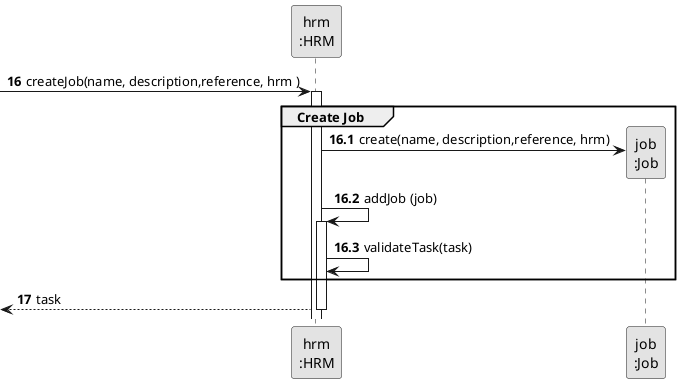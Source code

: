 @startuml
skinparam monochrome true
skinparam packageStyle rectangle
skinparam shadowing false

participant "hrm\n:HRM" as HRM
participant "job\n:Job" as JOB

autonumber 16
-> HRM: createJob(name, description,reference, hrm )

autonumber 16.1
activate HRM
    group Create Job

        HRM -> JOB**: create(name, description,reference, hrm)
        HRM -> HRM: addJob (job)

        activate HRM
            HRM -> HRM: validateTask(task)
'            activate HRM
'                HRM --> HRM
'            deactivate HRM

'            HRM --> HRM
'        deactivate HRM
    end

    autonumber 17
    <-- HRM : task
deactivate HRM


@enduml